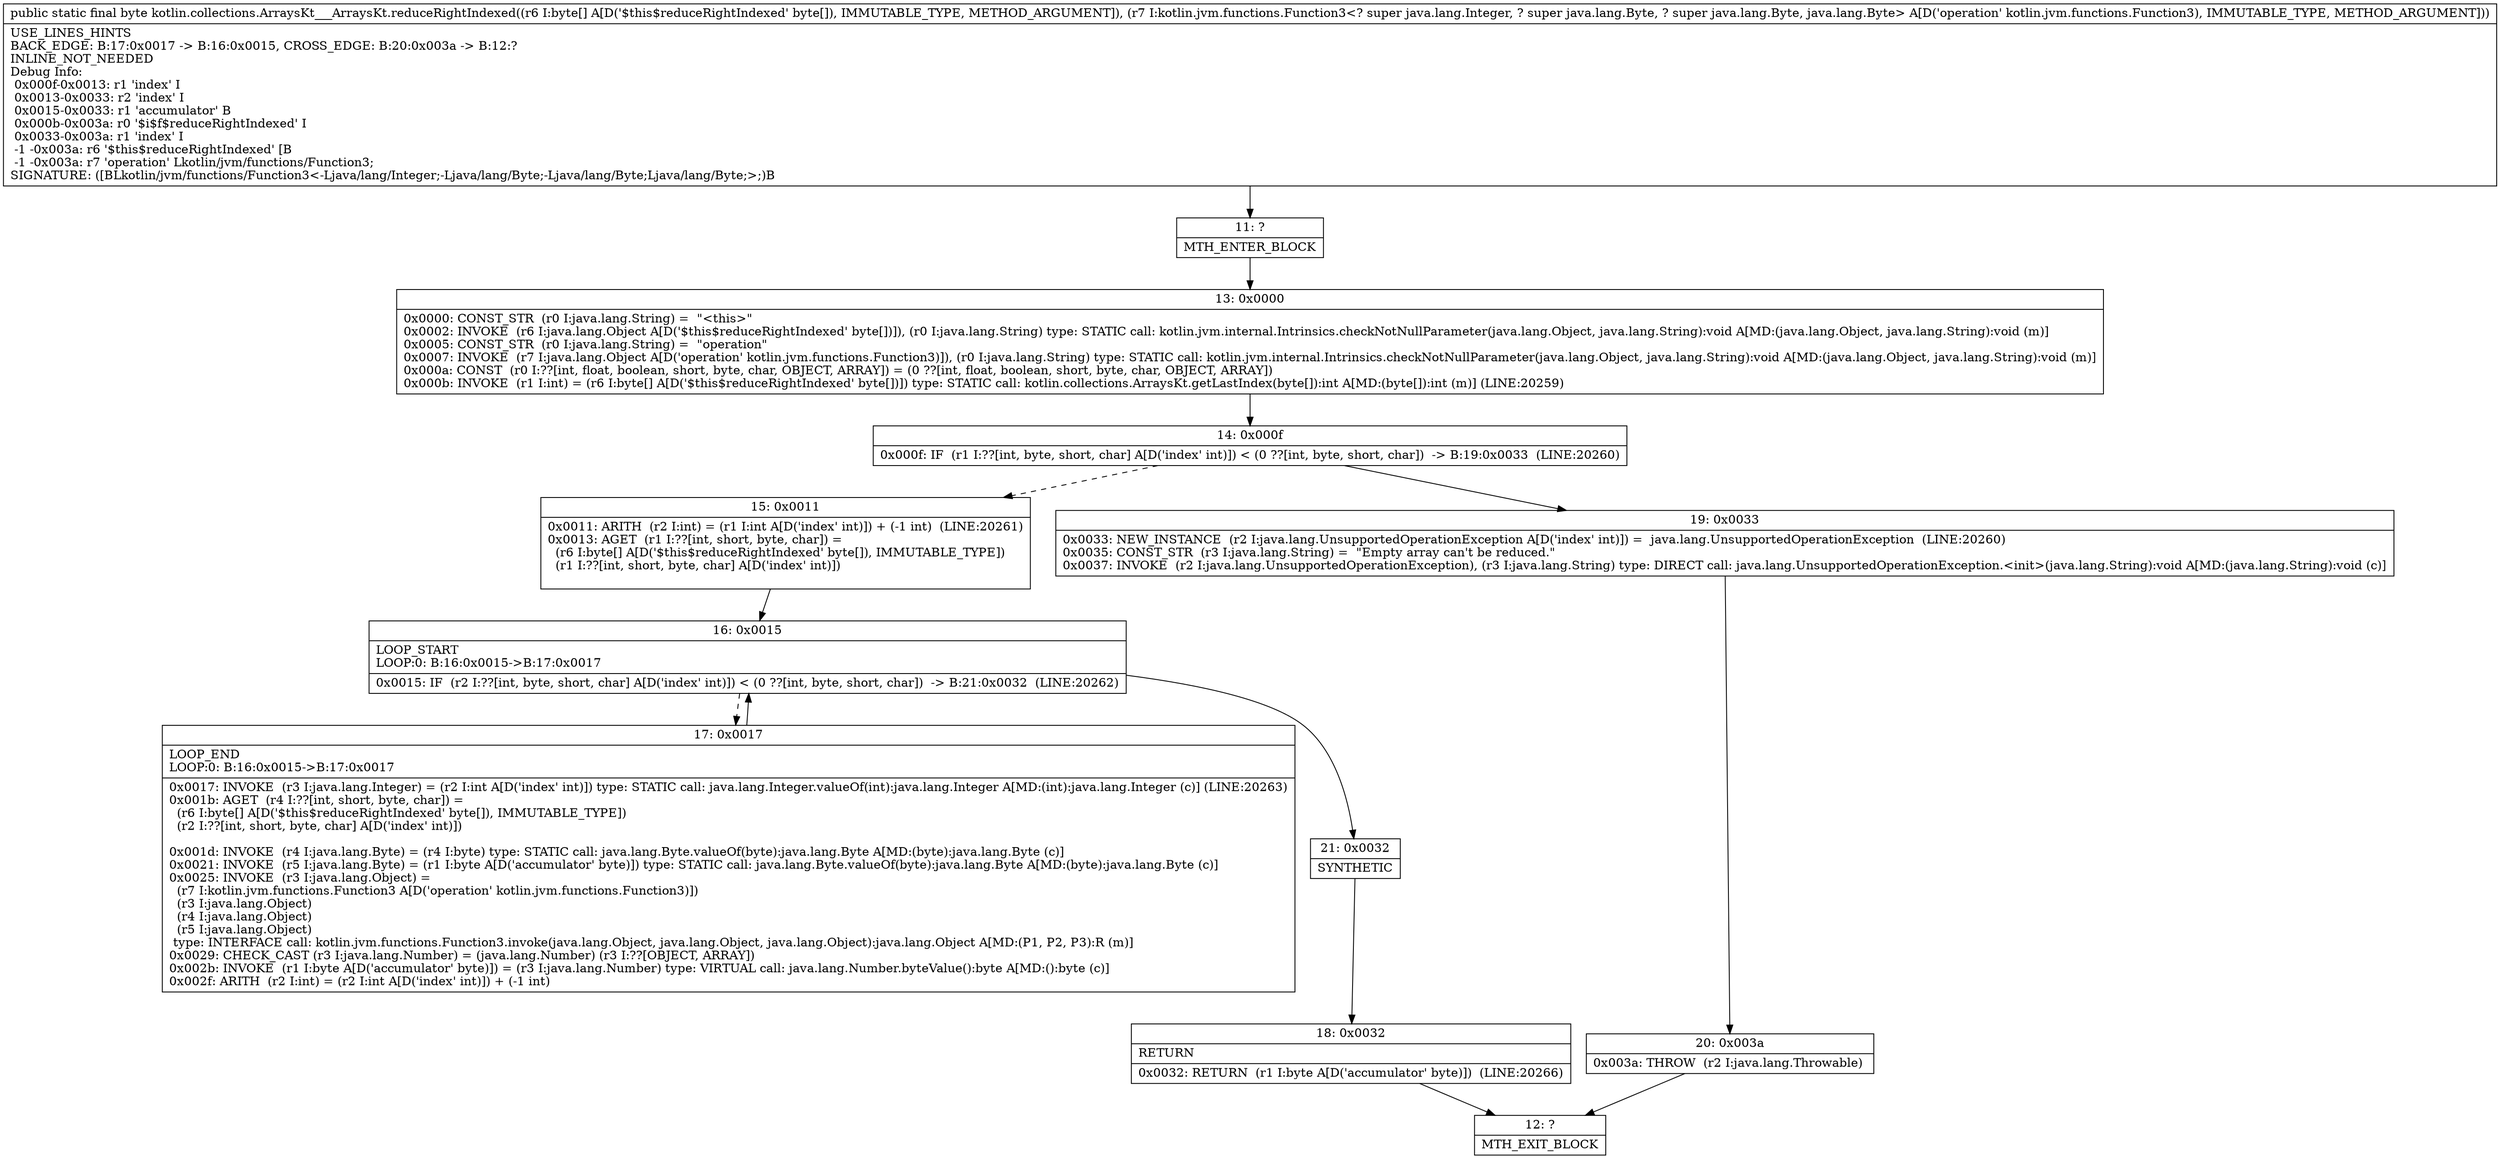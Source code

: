 digraph "CFG forkotlin.collections.ArraysKt___ArraysKt.reduceRightIndexed([BLkotlin\/jvm\/functions\/Function3;)B" {
Node_11 [shape=record,label="{11\:\ ?|MTH_ENTER_BLOCK\l}"];
Node_13 [shape=record,label="{13\:\ 0x0000|0x0000: CONST_STR  (r0 I:java.lang.String) =  \"\<this\>\" \l0x0002: INVOKE  (r6 I:java.lang.Object A[D('$this$reduceRightIndexed' byte[])]), (r0 I:java.lang.String) type: STATIC call: kotlin.jvm.internal.Intrinsics.checkNotNullParameter(java.lang.Object, java.lang.String):void A[MD:(java.lang.Object, java.lang.String):void (m)]\l0x0005: CONST_STR  (r0 I:java.lang.String) =  \"operation\" \l0x0007: INVOKE  (r7 I:java.lang.Object A[D('operation' kotlin.jvm.functions.Function3)]), (r0 I:java.lang.String) type: STATIC call: kotlin.jvm.internal.Intrinsics.checkNotNullParameter(java.lang.Object, java.lang.String):void A[MD:(java.lang.Object, java.lang.String):void (m)]\l0x000a: CONST  (r0 I:??[int, float, boolean, short, byte, char, OBJECT, ARRAY]) = (0 ??[int, float, boolean, short, byte, char, OBJECT, ARRAY]) \l0x000b: INVOKE  (r1 I:int) = (r6 I:byte[] A[D('$this$reduceRightIndexed' byte[])]) type: STATIC call: kotlin.collections.ArraysKt.getLastIndex(byte[]):int A[MD:(byte[]):int (m)] (LINE:20259)\l}"];
Node_14 [shape=record,label="{14\:\ 0x000f|0x000f: IF  (r1 I:??[int, byte, short, char] A[D('index' int)]) \< (0 ??[int, byte, short, char])  \-\> B:19:0x0033  (LINE:20260)\l}"];
Node_15 [shape=record,label="{15\:\ 0x0011|0x0011: ARITH  (r2 I:int) = (r1 I:int A[D('index' int)]) + (\-1 int)  (LINE:20261)\l0x0013: AGET  (r1 I:??[int, short, byte, char]) = \l  (r6 I:byte[] A[D('$this$reduceRightIndexed' byte[]), IMMUTABLE_TYPE])\l  (r1 I:??[int, short, byte, char] A[D('index' int)])\l \l}"];
Node_16 [shape=record,label="{16\:\ 0x0015|LOOP_START\lLOOP:0: B:16:0x0015\-\>B:17:0x0017\l|0x0015: IF  (r2 I:??[int, byte, short, char] A[D('index' int)]) \< (0 ??[int, byte, short, char])  \-\> B:21:0x0032  (LINE:20262)\l}"];
Node_17 [shape=record,label="{17\:\ 0x0017|LOOP_END\lLOOP:0: B:16:0x0015\-\>B:17:0x0017\l|0x0017: INVOKE  (r3 I:java.lang.Integer) = (r2 I:int A[D('index' int)]) type: STATIC call: java.lang.Integer.valueOf(int):java.lang.Integer A[MD:(int):java.lang.Integer (c)] (LINE:20263)\l0x001b: AGET  (r4 I:??[int, short, byte, char]) = \l  (r6 I:byte[] A[D('$this$reduceRightIndexed' byte[]), IMMUTABLE_TYPE])\l  (r2 I:??[int, short, byte, char] A[D('index' int)])\l \l0x001d: INVOKE  (r4 I:java.lang.Byte) = (r4 I:byte) type: STATIC call: java.lang.Byte.valueOf(byte):java.lang.Byte A[MD:(byte):java.lang.Byte (c)]\l0x0021: INVOKE  (r5 I:java.lang.Byte) = (r1 I:byte A[D('accumulator' byte)]) type: STATIC call: java.lang.Byte.valueOf(byte):java.lang.Byte A[MD:(byte):java.lang.Byte (c)]\l0x0025: INVOKE  (r3 I:java.lang.Object) = \l  (r7 I:kotlin.jvm.functions.Function3 A[D('operation' kotlin.jvm.functions.Function3)])\l  (r3 I:java.lang.Object)\l  (r4 I:java.lang.Object)\l  (r5 I:java.lang.Object)\l type: INTERFACE call: kotlin.jvm.functions.Function3.invoke(java.lang.Object, java.lang.Object, java.lang.Object):java.lang.Object A[MD:(P1, P2, P3):R (m)]\l0x0029: CHECK_CAST (r3 I:java.lang.Number) = (java.lang.Number) (r3 I:??[OBJECT, ARRAY]) \l0x002b: INVOKE  (r1 I:byte A[D('accumulator' byte)]) = (r3 I:java.lang.Number) type: VIRTUAL call: java.lang.Number.byteValue():byte A[MD:():byte (c)]\l0x002f: ARITH  (r2 I:int) = (r2 I:int A[D('index' int)]) + (\-1 int) \l}"];
Node_21 [shape=record,label="{21\:\ 0x0032|SYNTHETIC\l}"];
Node_18 [shape=record,label="{18\:\ 0x0032|RETURN\l|0x0032: RETURN  (r1 I:byte A[D('accumulator' byte)])  (LINE:20266)\l}"];
Node_12 [shape=record,label="{12\:\ ?|MTH_EXIT_BLOCK\l}"];
Node_19 [shape=record,label="{19\:\ 0x0033|0x0033: NEW_INSTANCE  (r2 I:java.lang.UnsupportedOperationException A[D('index' int)]) =  java.lang.UnsupportedOperationException  (LINE:20260)\l0x0035: CONST_STR  (r3 I:java.lang.String) =  \"Empty array can't be reduced.\" \l0x0037: INVOKE  (r2 I:java.lang.UnsupportedOperationException), (r3 I:java.lang.String) type: DIRECT call: java.lang.UnsupportedOperationException.\<init\>(java.lang.String):void A[MD:(java.lang.String):void (c)]\l}"];
Node_20 [shape=record,label="{20\:\ 0x003a|0x003a: THROW  (r2 I:java.lang.Throwable) \l}"];
MethodNode[shape=record,label="{public static final byte kotlin.collections.ArraysKt___ArraysKt.reduceRightIndexed((r6 I:byte[] A[D('$this$reduceRightIndexed' byte[]), IMMUTABLE_TYPE, METHOD_ARGUMENT]), (r7 I:kotlin.jvm.functions.Function3\<? super java.lang.Integer, ? super java.lang.Byte, ? super java.lang.Byte, java.lang.Byte\> A[D('operation' kotlin.jvm.functions.Function3), IMMUTABLE_TYPE, METHOD_ARGUMENT]))  | USE_LINES_HINTS\lBACK_EDGE: B:17:0x0017 \-\> B:16:0x0015, CROSS_EDGE: B:20:0x003a \-\> B:12:?\lINLINE_NOT_NEEDED\lDebug Info:\l  0x000f\-0x0013: r1 'index' I\l  0x0013\-0x0033: r2 'index' I\l  0x0015\-0x0033: r1 'accumulator' B\l  0x000b\-0x003a: r0 '$i$f$reduceRightIndexed' I\l  0x0033\-0x003a: r1 'index' I\l  \-1 \-0x003a: r6 '$this$reduceRightIndexed' [B\l  \-1 \-0x003a: r7 'operation' Lkotlin\/jvm\/functions\/Function3;\lSIGNATURE: ([BLkotlin\/jvm\/functions\/Function3\<\-Ljava\/lang\/Integer;\-Ljava\/lang\/Byte;\-Ljava\/lang\/Byte;Ljava\/lang\/Byte;\>;)B\l}"];
MethodNode -> Node_11;Node_11 -> Node_13;
Node_13 -> Node_14;
Node_14 -> Node_15[style=dashed];
Node_14 -> Node_19;
Node_15 -> Node_16;
Node_16 -> Node_17[style=dashed];
Node_16 -> Node_21;
Node_17 -> Node_16;
Node_21 -> Node_18;
Node_18 -> Node_12;
Node_19 -> Node_20;
Node_20 -> Node_12;
}

